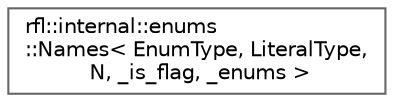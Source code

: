 digraph "类继承关系图"
{
 // LATEX_PDF_SIZE
  bgcolor="transparent";
  edge [fontname=Helvetica,fontsize=10,labelfontname=Helvetica,labelfontsize=10];
  node [fontname=Helvetica,fontsize=10,shape=box,height=0.2,width=0.4];
  rankdir="LR";
  Node0 [id="Node000000",label="rfl::internal::enums\l::Names\< EnumType, LiteralType,\l N, _is_flag, _enums \>",height=0.2,width=0.4,color="grey40", fillcolor="white", style="filled",URL="$structrfl_1_1internal_1_1enums_1_1_names.html",tooltip=" "];
}
